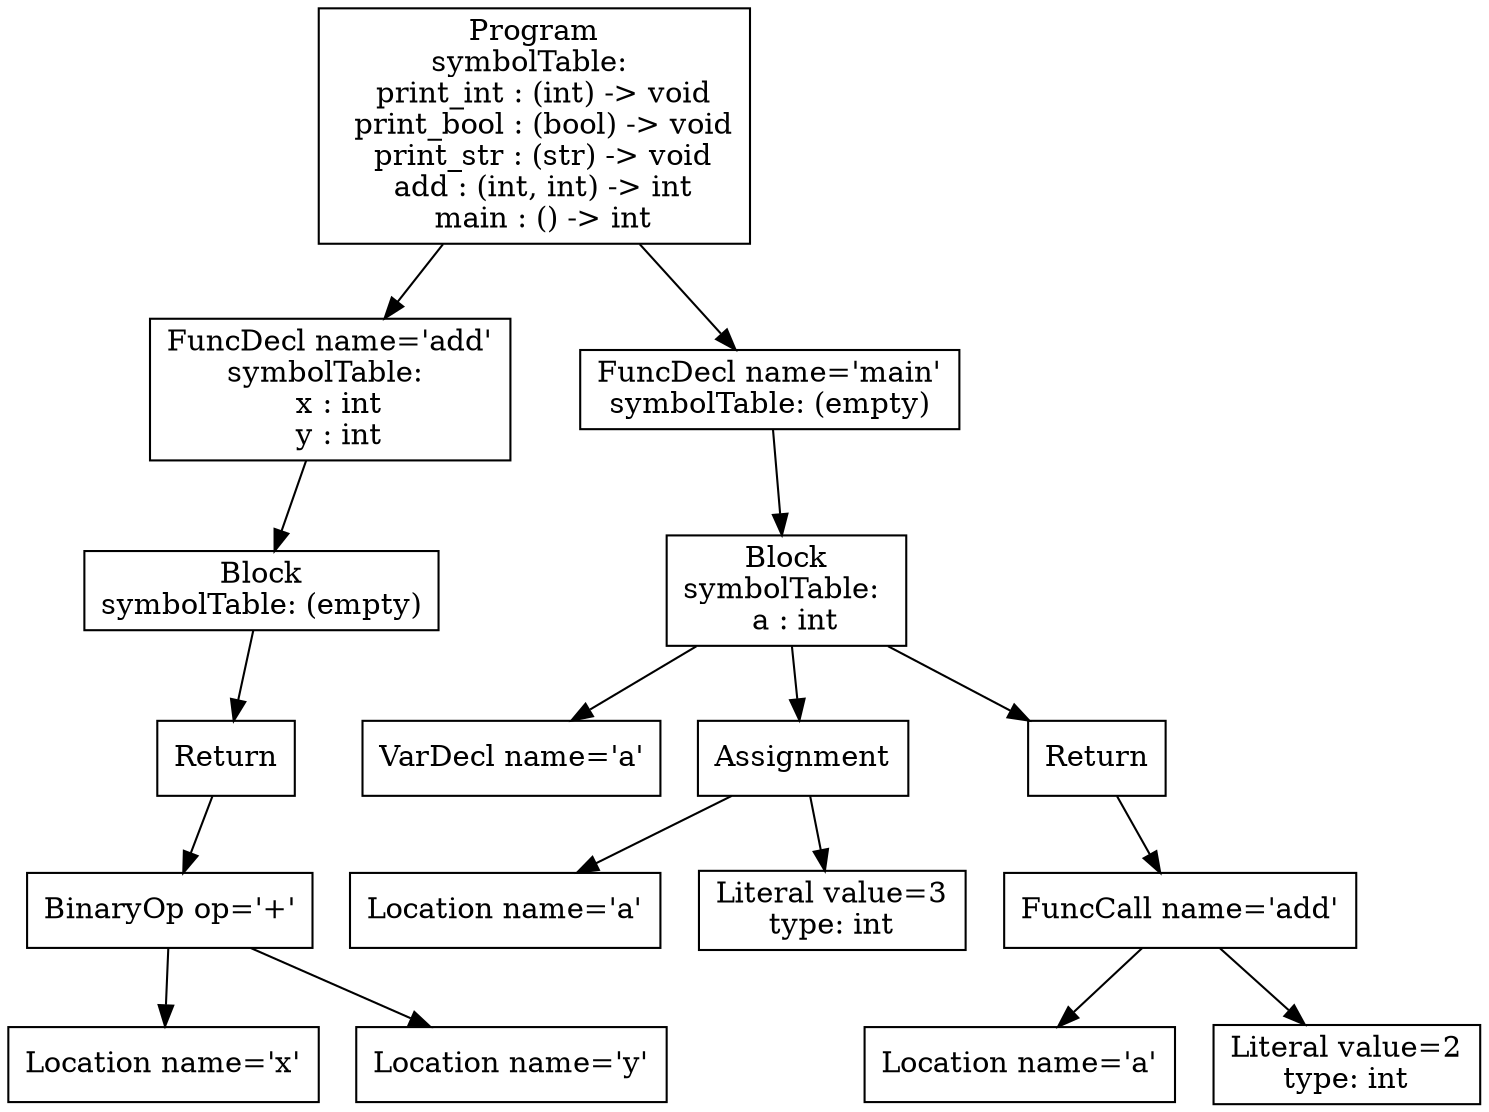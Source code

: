digraph AST {
5 [shape=box, label="Location name='x'"];
6 [shape=box, label="Location name='y'"];
4 [shape=box, label="BinaryOp op='+'"];
4 -> 5;
4 -> 6;
3 [shape=box, label="Return"];
3 -> 4;
2 [shape=box, label="Block\nsymbolTable: (empty)"];
2 -> 3;
1 [shape=box, label="FuncDecl name='add'\nsymbolTable: \n  x : int\n  y : int"];
1 -> 2;
9 [shape=box, label="VarDecl name='a'"];
11 [shape=box, label="Location name='a'"];
12 [shape=box, label="Literal value=3\ntype: int"];
10 [shape=box, label="Assignment"];
10 -> 11;
10 -> 12;
15 [shape=box, label="Location name='a'"];
16 [shape=box, label="Literal value=2\ntype: int"];
14 [shape=box, label="FuncCall name='add'"];
14 -> 15;
14 -> 16;
13 [shape=box, label="Return"];
13 -> 14;
8 [shape=box, label="Block\nsymbolTable: \n  a : int"];
8 -> 9;
8 -> 10;
8 -> 13;
7 [shape=box, label="FuncDecl name='main'\nsymbolTable: (empty)"];
7 -> 8;
0 [shape=box, label="Program\nsymbolTable: \n  print_int : (int) -> void\n  print_bool : (bool) -> void\n  print_str : (str) -> void\n  add : (int, int) -> int\n  main : () -> int"];
0 -> 1;
0 -> 7;
}
